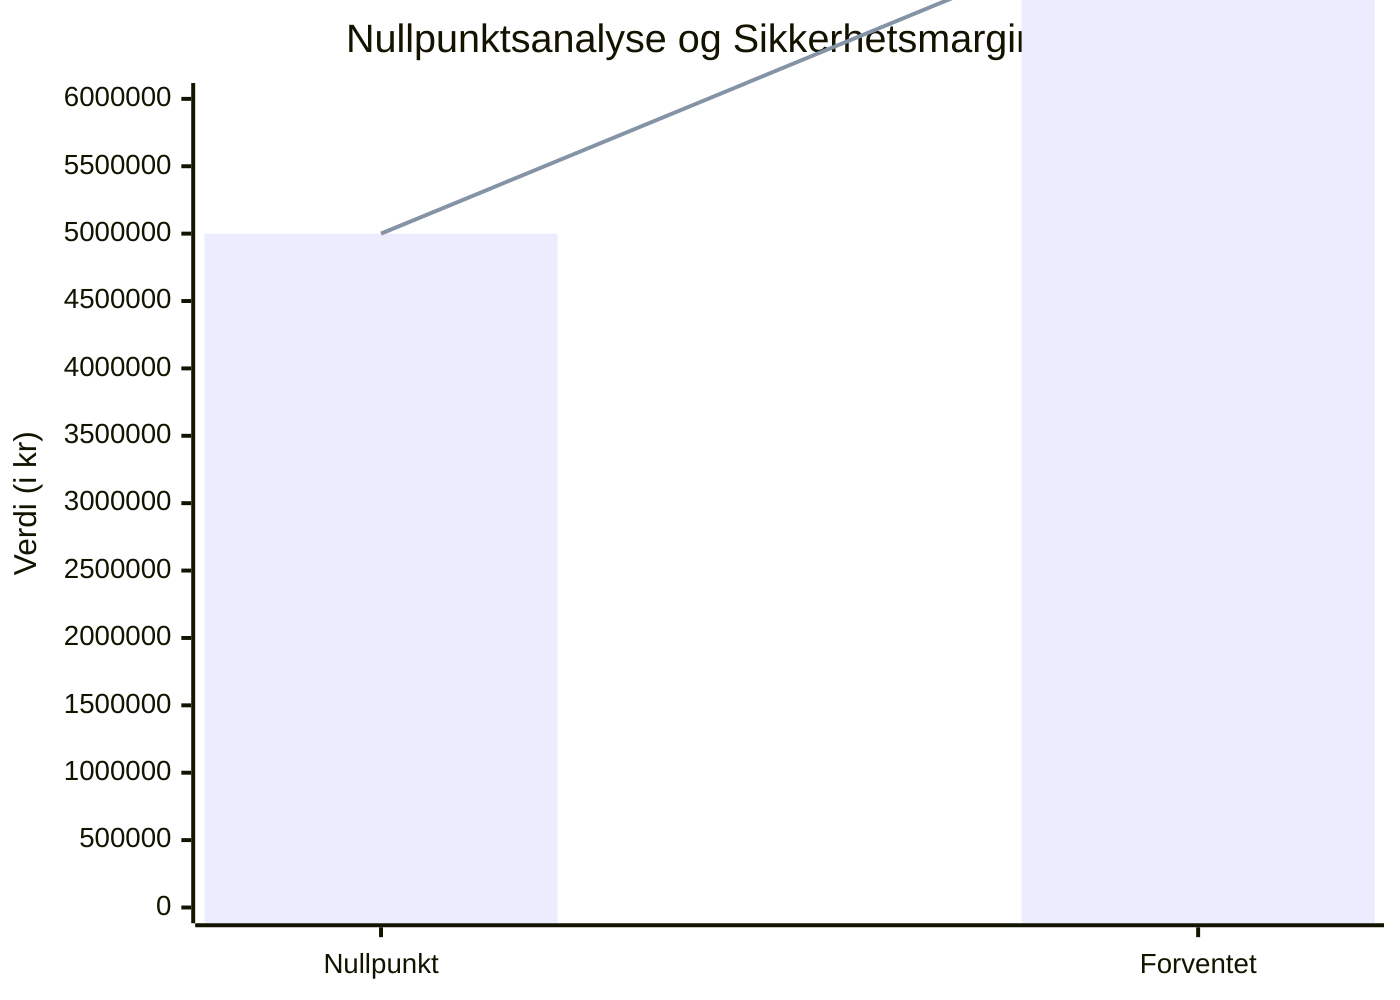 xychart-beta
    title "Nullpunktsanalyse og Sikkerhetsmargin"
    x-axis ["Nullpunkt", "Forventet"]
    y-axis "Verdi (i kr)" 0 --> 6000000
    bar [5000000, 7500000]
    line [5000000, 7500000]